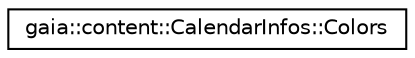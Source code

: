 digraph G
{
  edge [fontname="Helvetica",fontsize="10",labelfontname="Helvetica",labelfontsize="10"];
  node [fontname="Helvetica",fontsize="10",shape=record];
  rankdir=LR;
  Node1 [label="gaia::content::CalendarInfos::Colors",height=0.2,width=0.4,color="black", fillcolor="white", style="filled",URL="$dd/d7c/classgaia_1_1content_1_1_calendar_infos_1_1_colors.html",tooltip="Fields for accessing colors available for a given account."];
}
